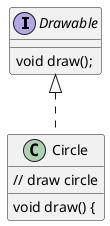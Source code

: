 @startuml
    interface Drawable {
        void draw();
    }

    class Circle implements Drawable {
        void draw() {
            // draw circle
        }
    }
@enduml
